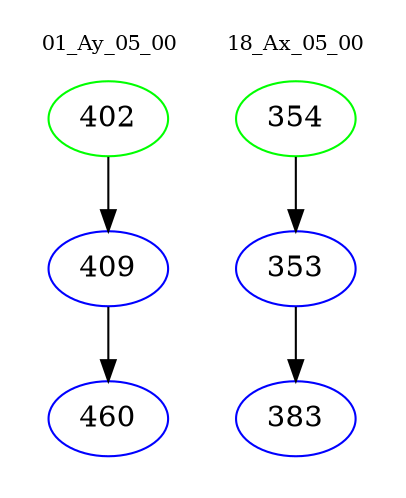digraph{
subgraph cluster_0 {
color = white
label = "01_Ay_05_00";
fontsize=10;
T0_402 [label="402", color="green"]
T0_402 -> T0_409 [color="black"]
T0_409 [label="409", color="blue"]
T0_409 -> T0_460 [color="black"]
T0_460 [label="460", color="blue"]
}
subgraph cluster_1 {
color = white
label = "18_Ax_05_00";
fontsize=10;
T1_354 [label="354", color="green"]
T1_354 -> T1_353 [color="black"]
T1_353 [label="353", color="blue"]
T1_353 -> T1_383 [color="black"]
T1_383 [label="383", color="blue"]
}
}
